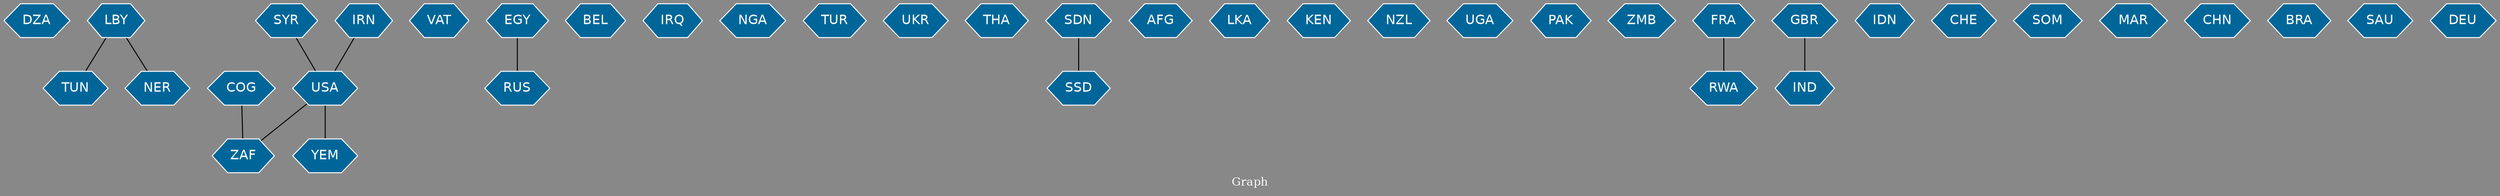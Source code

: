 // Countries together in item graph
graph {
	graph [bgcolor="#888888" fontcolor=white fontsize=12 label="Graph" outputorder=edgesfirst overlap=prism]
	node [color=white fillcolor="#006699" fontcolor=white fontname=Helvetica shape=hexagon style=filled]
	edge [arrowhead=open color=black fontcolor=white fontname=Courier fontsize=12]
		DZA [label=DZA]
		LBY [label=LBY]
		USA [label=USA]
		VAT [label=VAT]
		RUS [label=RUS]
		EGY [label=EGY]
		BEL [label=BEL]
		TUN [label=TUN]
		IRQ [label=IRQ]
		SYR [label=SYR]
		ZAF [label=ZAF]
		NGA [label=NGA]
		TUR [label=TUR]
		UKR [label=UKR]
		THA [label=THA]
		SSD [label=SSD]
		SDN [label=SDN]
		YEM [label=YEM]
		AFG [label=AFG]
		LKA [label=LKA]
		IRN [label=IRN]
		KEN [label=KEN]
		NZL [label=NZL]
		UGA [label=UGA]
		PAK [label=PAK]
		ZMB [label=ZMB]
		RWA [label=RWA]
		FRA [label=FRA]
		NER [label=NER]
		COG [label=COG]
		IND [label=IND]
		IDN [label=IDN]
		CHE [label=CHE]
		SOM [label=SOM]
		MAR [label=MAR]
		CHN [label=CHN]
		BRA [label=BRA]
		SAU [label=SAU]
		GBR [label=GBR]
		DEU [label=DEU]
			USA -- YEM [weight=1]
			SYR -- USA [weight=1]
			USA -- ZAF [weight=1]
			GBR -- IND [weight=1]
			LBY -- TUN [weight=1]
			IRN -- USA [weight=1]
			FRA -- RWA [weight=1]
			COG -- ZAF [weight=1]
			EGY -- RUS [weight=1]
			LBY -- NER [weight=1]
			SDN -- SSD [weight=3]
}